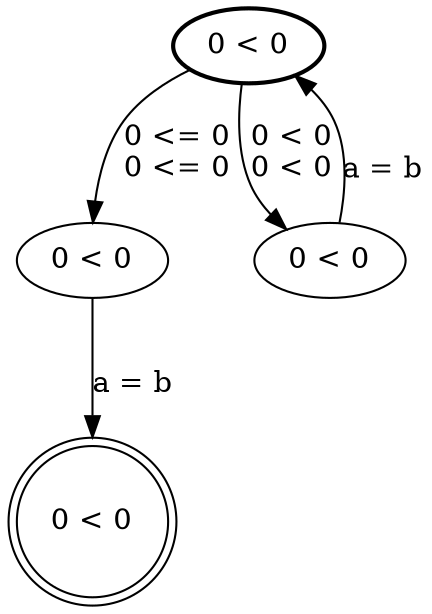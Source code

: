 digraph PTS {
    Location_0[label="0 < 0"][style="bold"];
    Location_1[label="0 < 0"][style="solid"];
    Location_2[label="0 < 0"][style="solid"];
    Location_3[label="0 < 0"][style="solid"][shape="doublecircle"];
    Location_0 -> Location_2[label="0 < 0\n0 < 0"];
    Location_0 -> Location_1[label="0 <= 0\n0 <= 0"];
    Location_1 -> Location_3[label="\na = b"];
    Location_2 -> Location_0[label="\na = b"];
}
